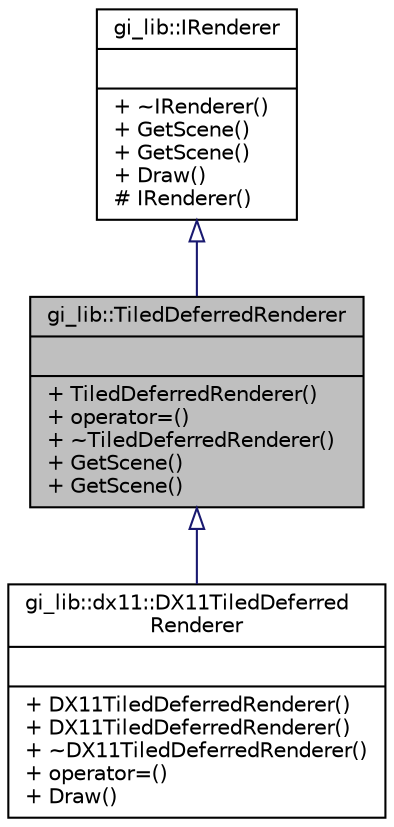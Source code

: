digraph "gi_lib::TiledDeferredRenderer"
{
  edge [fontname="Helvetica",fontsize="10",labelfontname="Helvetica",labelfontsize="10"];
  node [fontname="Helvetica",fontsize="10",shape=record];
  Node1 [label="{gi_lib::TiledDeferredRenderer\n||+ TiledDeferredRenderer()\l+ operator=()\l+ ~TiledDeferredRenderer()\l+ GetScene()\l+ GetScene()\l}",height=0.2,width=0.4,color="black", fillcolor="grey75", style="filled", fontcolor="black"];
  Node2 -> Node1 [dir="back",color="midnightblue",fontsize="10",style="solid",arrowtail="onormal",fontname="Helvetica"];
  Node2 [label="{gi_lib::IRenderer\n||+ ~IRenderer()\l+ GetScene()\l+ GetScene()\l+ Draw()\l# IRenderer()\l}",height=0.2,width=0.4,color="black", fillcolor="white", style="filled",URL="$classgi__lib_1_1_i_renderer.html",tooltip="Base interface for renderers. "];
  Node1 -> Node3 [dir="back",color="midnightblue",fontsize="10",style="solid",arrowtail="onormal",fontname="Helvetica"];
  Node3 [label="{gi_lib::dx11::DX11TiledDeferred\lRenderer\n||+ DX11TiledDeferredRenderer()\l+ DX11TiledDeferredRenderer()\l+ ~DX11TiledDeferredRenderer()\l+ operator=()\l+ Draw()\l}",height=0.2,width=0.4,color="black", fillcolor="white", style="filled",URL="$classgi__lib_1_1dx11_1_1_d_x11_tiled_deferred_renderer.html",tooltip="Deferred renderer with tiled lighting computation for DirectX11. "];
}
